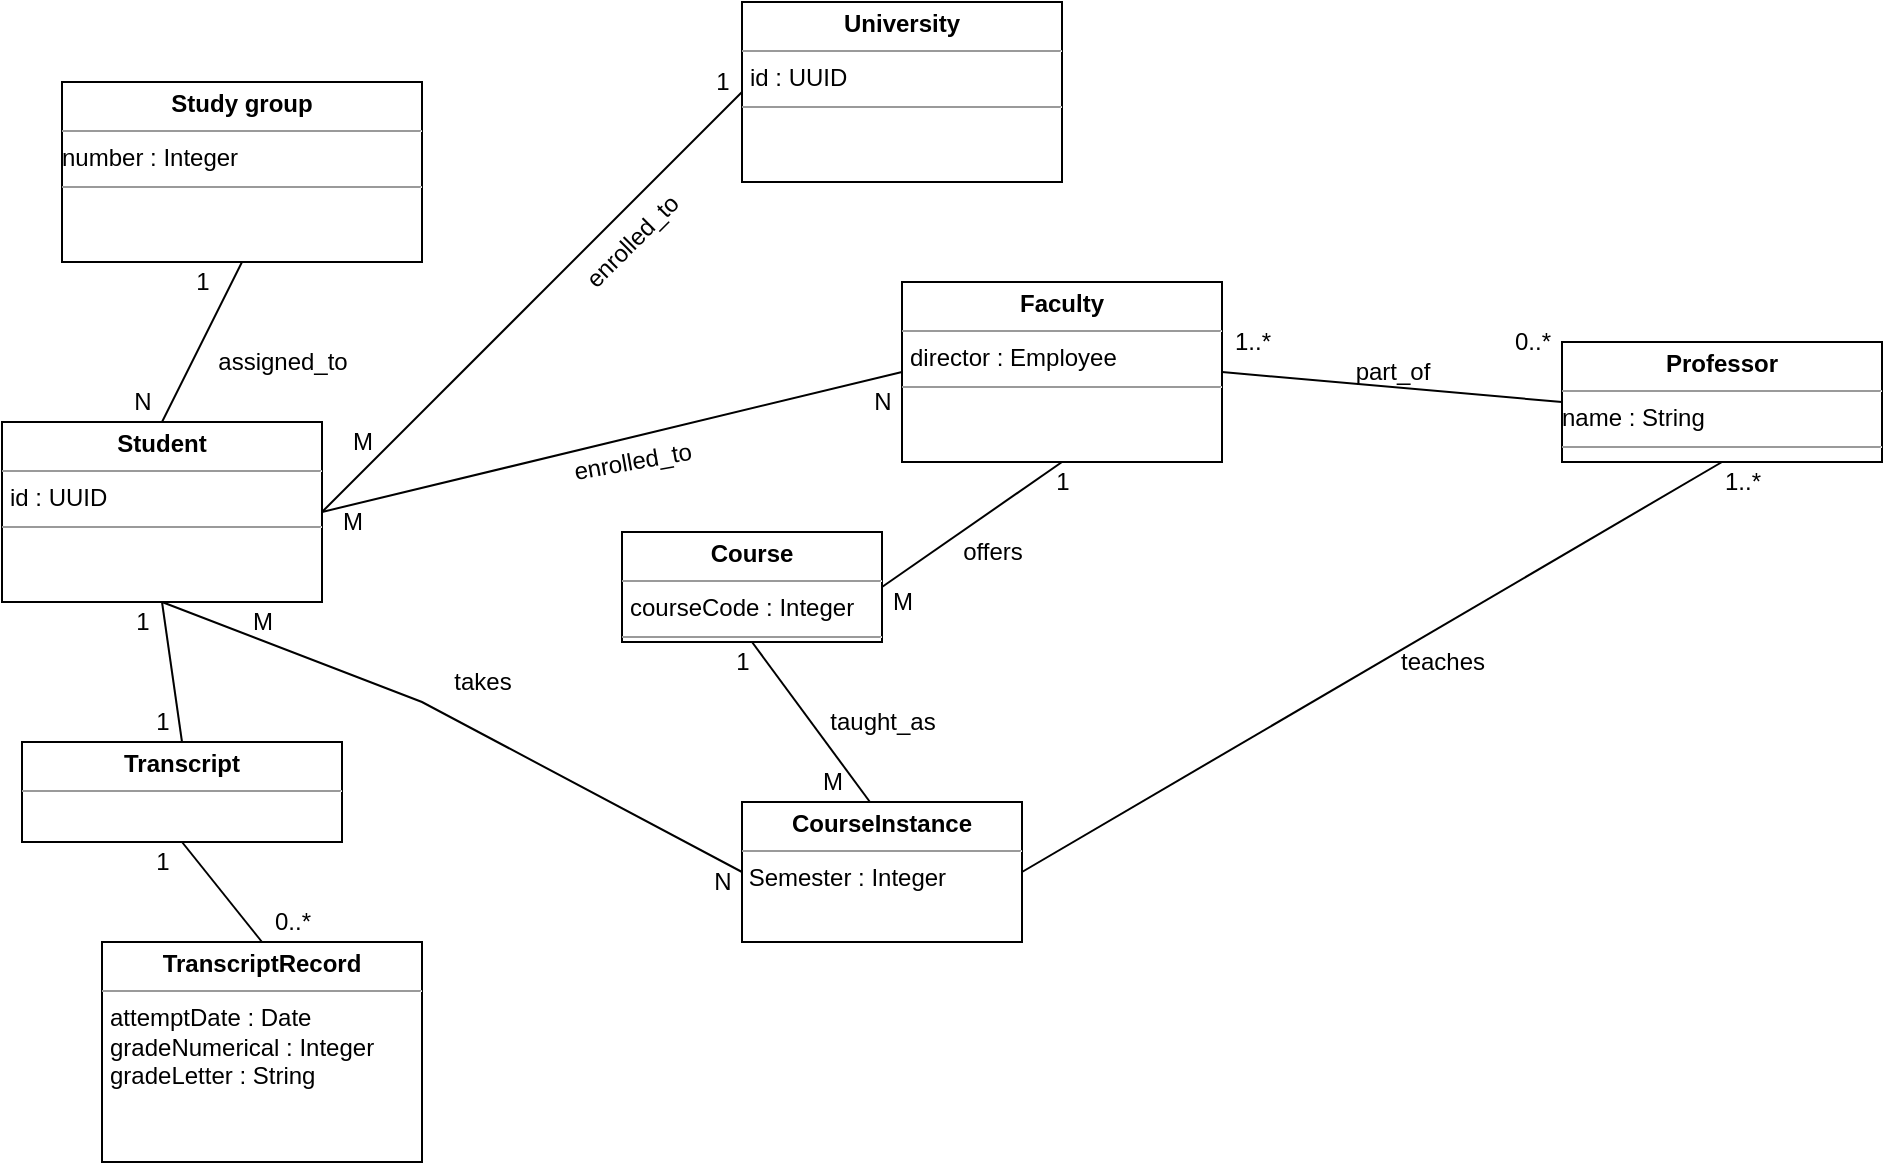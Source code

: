 <mxfile version="17.1.3" type="device"><diagram id="9cEWcVKj41YNigHGCzQx" name="Page-1"><mxGraphModel dx="715" dy="600" grid="1" gridSize="10" guides="1" tooltips="1" connect="1" arrows="1" fold="1" page="1" pageScale="1" pageWidth="850" pageHeight="1100" math="0" shadow="0"><root><mxCell id="0"/><mxCell id="1" parent="0"/><mxCell id="d2n9ZYejVSHWNT5tFtE6-1" value="&lt;p style=&quot;margin: 0px ; margin-top: 4px ; text-align: center&quot;&gt;&lt;b&gt;Student&lt;/b&gt;&lt;br&gt;&lt;/p&gt;&lt;hr size=&quot;1&quot;&gt;&lt;p style=&quot;margin: 0px ; margin-left: 4px&quot;&gt;id : UUID&lt;br&gt;&lt;/p&gt;&lt;hr size=&quot;1&quot;&gt;" style="verticalAlign=top;align=left;overflow=fill;fontSize=12;fontFamily=Helvetica;html=1;" vertex="1" parent="1"><mxGeometry x="130" y="280" width="160" height="90" as="geometry"/></mxCell><mxCell id="d2n9ZYejVSHWNT5tFtE6-2" value="&lt;p style=&quot;margin: 0px ; margin-top: 4px ; text-align: center&quot;&gt;&lt;b&gt;Study group&lt;/b&gt;&lt;br&gt;&lt;/p&gt;&lt;hr size=&quot;1&quot;&gt;number : Integer&lt;br&gt;&lt;hr size=&quot;1&quot;&gt;" style="verticalAlign=top;align=left;overflow=fill;fontSize=12;fontFamily=Helvetica;html=1;" vertex="1" parent="1"><mxGeometry x="160" y="110" width="180" height="90" as="geometry"/></mxCell><mxCell id="d2n9ZYejVSHWNT5tFtE6-4" value="" style="endArrow=none;html=1;rounded=0;exitX=0.5;exitY=0;exitDx=0;exitDy=0;entryX=0.5;entryY=1;entryDx=0;entryDy=0;" edge="1" parent="1" source="d2n9ZYejVSHWNT5tFtE6-1" target="d2n9ZYejVSHWNT5tFtE6-2"><mxGeometry width="50" height="50" relative="1" as="geometry"><mxPoint x="330" y="220" as="sourcePoint"/><mxPoint x="380" y="170" as="targetPoint"/></mxGeometry></mxCell><mxCell id="d2n9ZYejVSHWNT5tFtE6-5" value="assigned_to" style="text;html=1;align=center;verticalAlign=middle;resizable=0;points=[];autosize=1;strokeColor=none;fillColor=none;" vertex="1" parent="1"><mxGeometry x="230" y="240" width="80" height="20" as="geometry"/></mxCell><mxCell id="d2n9ZYejVSHWNT5tFtE6-6" value="&lt;p style=&quot;margin: 0px ; margin-top: 4px ; text-align: center&quot;&gt;&lt;b&gt;University&lt;/b&gt;&lt;br&gt;&lt;/p&gt;&lt;hr size=&quot;1&quot;&gt;&lt;p style=&quot;margin: 0px ; margin-left: 4px&quot;&gt;id : UUID&lt;br&gt;&lt;/p&gt;&lt;hr size=&quot;1&quot;&gt;" style="verticalAlign=top;align=left;overflow=fill;fontSize=12;fontFamily=Helvetica;html=1;" vertex="1" parent="1"><mxGeometry x="500" y="70" width="160" height="90" as="geometry"/></mxCell><mxCell id="d2n9ZYejVSHWNT5tFtE6-7" value="" style="endArrow=none;html=1;rounded=0;exitX=1;exitY=0.5;exitDx=0;exitDy=0;entryX=0;entryY=0.5;entryDx=0;entryDy=0;" edge="1" parent="1" source="d2n9ZYejVSHWNT5tFtE6-1" target="d2n9ZYejVSHWNT5tFtE6-6"><mxGeometry width="50" height="50" relative="1" as="geometry"><mxPoint x="380" y="220" as="sourcePoint"/><mxPoint x="430" y="170" as="targetPoint"/></mxGeometry></mxCell><mxCell id="d2n9ZYejVSHWNT5tFtE6-8" value="enrolled_to" style="text;html=1;align=center;verticalAlign=middle;resizable=0;points=[];autosize=1;strokeColor=none;fillColor=none;rotation=-45;" vertex="1" parent="1"><mxGeometry x="410" y="180" width="70" height="20" as="geometry"/></mxCell><mxCell id="d2n9ZYejVSHWNT5tFtE6-9" value="&lt;p style=&quot;margin: 0px ; margin-top: 4px ; text-align: center&quot;&gt;&lt;b&gt;Faculty&lt;/b&gt;&lt;br&gt;&lt;/p&gt;&lt;hr size=&quot;1&quot;&gt;&lt;p style=&quot;margin: 0px ; margin-left: 4px&quot;&gt;director : Employee&lt;br&gt;&lt;/p&gt;&lt;hr size=&quot;1&quot;&gt;" style="verticalAlign=top;align=left;overflow=fill;fontSize=12;fontFamily=Helvetica;html=1;" vertex="1" parent="1"><mxGeometry x="580" y="210" width="160" height="90" as="geometry"/></mxCell><mxCell id="d2n9ZYejVSHWNT5tFtE6-10" value="&lt;p style=&quot;margin: 0px ; margin-top: 4px ; text-align: center&quot;&gt;&lt;b&gt;Professor&lt;/b&gt;&lt;br&gt;&lt;/p&gt;&lt;hr size=&quot;1&quot;&gt;name : String&lt;br&gt;&lt;hr size=&quot;1&quot;&gt;" style="verticalAlign=top;align=left;overflow=fill;fontSize=12;fontFamily=Helvetica;html=1;" vertex="1" parent="1"><mxGeometry x="910" y="240" width="160" height="60" as="geometry"/></mxCell><mxCell id="d2n9ZYejVSHWNT5tFtE6-11" value="&lt;p style=&quot;margin: 0px ; margin-top: 4px ; text-align: center&quot;&gt;&lt;b&gt;Course&lt;/b&gt;&lt;br&gt;&lt;/p&gt;&lt;hr size=&quot;1&quot;&gt;&lt;p style=&quot;margin: 0px ; margin-left: 4px&quot;&gt;courseCode : Integer&lt;br&gt;&lt;/p&gt;&lt;hr size=&quot;1&quot;&gt;" style="verticalAlign=top;align=left;overflow=fill;fontSize=12;fontFamily=Helvetica;html=1;" vertex="1" parent="1"><mxGeometry x="440" y="335" width="130" height="55" as="geometry"/></mxCell><mxCell id="d2n9ZYejVSHWNT5tFtE6-12" value="" style="endArrow=none;html=1;rounded=0;entryX=0.5;entryY=1;entryDx=0;entryDy=0;exitX=1;exitY=0.5;exitDx=0;exitDy=0;" edge="1" parent="1" source="d2n9ZYejVSHWNT5tFtE6-11" target="d2n9ZYejVSHWNT5tFtE6-9"><mxGeometry width="50" height="50" relative="1" as="geometry"><mxPoint x="570" y="390" as="sourcePoint"/><mxPoint x="580" y="280" as="targetPoint"/></mxGeometry></mxCell><mxCell id="d2n9ZYejVSHWNT5tFtE6-13" value="offers" style="text;html=1;align=center;verticalAlign=middle;resizable=0;points=[];autosize=1;strokeColor=none;fillColor=none;" vertex="1" parent="1"><mxGeometry x="600" y="335" width="50" height="20" as="geometry"/></mxCell><mxCell id="d2n9ZYejVSHWNT5tFtE6-14" value="part_of" style="text;html=1;align=center;verticalAlign=middle;resizable=0;points=[];autosize=1;strokeColor=none;fillColor=none;" vertex="1" parent="1"><mxGeometry x="800" y="245" width="50" height="20" as="geometry"/></mxCell><mxCell id="d2n9ZYejVSHWNT5tFtE6-16" value="" style="endArrow=none;html=1;rounded=0;exitX=1;exitY=0.5;exitDx=0;exitDy=0;entryX=0;entryY=0.5;entryDx=0;entryDy=0;" edge="1" parent="1" source="d2n9ZYejVSHWNT5tFtE6-9" target="d2n9ZYejVSHWNT5tFtE6-10"><mxGeometry width="50" height="50" relative="1" as="geometry"><mxPoint x="860" y="330" as="sourcePoint"/><mxPoint x="910" y="280" as="targetPoint"/></mxGeometry></mxCell><mxCell id="d2n9ZYejVSHWNT5tFtE6-18" value="" style="endArrow=none;html=1;rounded=0;entryX=0.5;entryY=1;entryDx=0;entryDy=0;exitX=1;exitY=0.5;exitDx=0;exitDy=0;" edge="1" parent="1" source="d2n9ZYejVSHWNT5tFtE6-46" target="d2n9ZYejVSHWNT5tFtE6-10"><mxGeometry width="50" height="50" relative="1" as="geometry"><mxPoint x="680" y="420" as="sourcePoint"/><mxPoint x="900" y="330" as="targetPoint"/></mxGeometry></mxCell><mxCell id="d2n9ZYejVSHWNT5tFtE6-19" value="teaches" style="text;html=1;align=center;verticalAlign=middle;resizable=0;points=[];autosize=1;strokeColor=none;fillColor=none;" vertex="1" parent="1"><mxGeometry x="820" y="390" width="60" height="20" as="geometry"/></mxCell><mxCell id="d2n9ZYejVSHWNT5tFtE6-20" value="1" style="text;html=1;align=center;verticalAlign=middle;resizable=0;points=[];autosize=1;strokeColor=none;fillColor=none;" vertex="1" parent="1"><mxGeometry x="650" y="300" width="20" height="20" as="geometry"/></mxCell><mxCell id="d2n9ZYejVSHWNT5tFtE6-21" value="1..*" style="text;html=1;align=center;verticalAlign=middle;resizable=0;points=[];autosize=1;strokeColor=none;fillColor=none;" vertex="1" parent="1"><mxGeometry x="985" y="300" width="30" height="20" as="geometry"/></mxCell><mxCell id="d2n9ZYejVSHWNT5tFtE6-23" value="1..*" style="text;html=1;align=center;verticalAlign=middle;resizable=0;points=[];autosize=1;strokeColor=none;fillColor=none;" vertex="1" parent="1"><mxGeometry x="740" y="230" width="30" height="20" as="geometry"/></mxCell><mxCell id="d2n9ZYejVSHWNT5tFtE6-24" value="0..*" style="text;html=1;align=center;verticalAlign=middle;resizable=0;points=[];autosize=1;strokeColor=none;fillColor=none;" vertex="1" parent="1"><mxGeometry x="880" y="230" width="30" height="20" as="geometry"/></mxCell><mxCell id="d2n9ZYejVSHWNT5tFtE6-26" value="&lt;p style=&quot;margin: 0px ; margin-top: 4px ; text-align: center&quot;&gt;&lt;b&gt;Transcript&lt;/b&gt;&lt;br&gt;&lt;/p&gt;&lt;hr size=&quot;1&quot;&gt;&lt;p style=&quot;margin: 0px ; margin-left: 4px&quot;&gt;&lt;br&gt;&lt;/p&gt;" style="verticalAlign=top;align=left;overflow=fill;fontSize=12;fontFamily=Helvetica;html=1;" vertex="1" parent="1"><mxGeometry x="140" y="440" width="160" height="50" as="geometry"/></mxCell><mxCell id="d2n9ZYejVSHWNT5tFtE6-27" value="" style="endArrow=none;html=1;rounded=0;exitX=1;exitY=0.5;exitDx=0;exitDy=0;entryX=0;entryY=0.5;entryDx=0;entryDy=0;" edge="1" parent="1" source="d2n9ZYejVSHWNT5tFtE6-1" target="d2n9ZYejVSHWNT5tFtE6-9"><mxGeometry width="50" height="50" relative="1" as="geometry"><mxPoint x="320" y="370" as="sourcePoint"/><mxPoint x="370" y="320" as="targetPoint"/></mxGeometry></mxCell><mxCell id="d2n9ZYejVSHWNT5tFtE6-28" value="enrolled_to" style="text;html=1;align=center;verticalAlign=middle;resizable=0;points=[];autosize=1;strokeColor=none;fillColor=none;rotation=-10;" vertex="1" parent="1"><mxGeometry x="410" y="290" width="70" height="20" as="geometry"/></mxCell><mxCell id="d2n9ZYejVSHWNT5tFtE6-31" value="M" style="text;html=1;align=center;verticalAlign=middle;resizable=0;points=[];autosize=1;strokeColor=none;fillColor=none;" vertex="1" parent="1"><mxGeometry x="290" y="320" width="30" height="20" as="geometry"/></mxCell><mxCell id="d2n9ZYejVSHWNT5tFtE6-32" value="N" style="text;html=1;align=center;verticalAlign=middle;resizable=0;points=[];autosize=1;strokeColor=none;fillColor=none;" vertex="1" parent="1"><mxGeometry x="560" y="260" width="20" height="20" as="geometry"/></mxCell><mxCell id="d2n9ZYejVSHWNT5tFtE6-33" value="M" style="text;html=1;align=center;verticalAlign=middle;resizable=0;points=[];autosize=1;strokeColor=none;fillColor=none;" vertex="1" parent="1"><mxGeometry x="295" y="280" width="30" height="20" as="geometry"/></mxCell><mxCell id="d2n9ZYejVSHWNT5tFtE6-34" value="1" style="text;html=1;align=center;verticalAlign=middle;resizable=0;points=[];autosize=1;strokeColor=none;fillColor=none;" vertex="1" parent="1"><mxGeometry x="480" y="100" width="20" height="20" as="geometry"/></mxCell><mxCell id="d2n9ZYejVSHWNT5tFtE6-35" value="N" style="text;html=1;align=center;verticalAlign=middle;resizable=0;points=[];autosize=1;strokeColor=none;fillColor=none;" vertex="1" parent="1"><mxGeometry x="190" y="260" width="20" height="20" as="geometry"/></mxCell><mxCell id="d2n9ZYejVSHWNT5tFtE6-36" value="1" style="text;html=1;align=center;verticalAlign=middle;resizable=0;points=[];autosize=1;strokeColor=none;fillColor=none;" vertex="1" parent="1"><mxGeometry x="220" y="200" width="20" height="20" as="geometry"/></mxCell><mxCell id="d2n9ZYejVSHWNT5tFtE6-39" value="" style="endArrow=none;html=1;rounded=0;exitX=0.5;exitY=1;exitDx=0;exitDy=0;entryX=0;entryY=0.5;entryDx=0;entryDy=0;" edge="1" parent="1" source="d2n9ZYejVSHWNT5tFtE6-1" target="d2n9ZYejVSHWNT5tFtE6-46"><mxGeometry width="50" height="50" relative="1" as="geometry"><mxPoint x="390" y="380" as="sourcePoint"/><mxPoint x="470" y="430" as="targetPoint"/><Array as="points"><mxPoint x="340" y="420"/></Array></mxGeometry></mxCell><mxCell id="d2n9ZYejVSHWNT5tFtE6-40" value="takes" style="text;html=1;align=center;verticalAlign=middle;resizable=0;points=[];autosize=1;strokeColor=none;fillColor=none;" vertex="1" parent="1"><mxGeometry x="350" y="400" width="40" height="20" as="geometry"/></mxCell><mxCell id="d2n9ZYejVSHWNT5tFtE6-41" value="&lt;p style=&quot;margin: 0px ; margin-top: 4px ; text-align: center&quot;&gt;&lt;b&gt;TranscriptRecord&lt;/b&gt;&lt;br&gt;&lt;/p&gt;&lt;hr size=&quot;1&quot;&gt;&lt;p style=&quot;margin: 0px ; margin-left: 4px&quot;&gt;attemptDate : Date&lt;/p&gt;&lt;p style=&quot;margin: 0px ; margin-left: 4px&quot;&gt;gradeNumerical : Integer&lt;/p&gt;&lt;p style=&quot;margin: 0px ; margin-left: 4px&quot;&gt;gradeLetter : String&lt;br&gt;&lt;/p&gt;" style="verticalAlign=top;align=left;overflow=fill;fontSize=12;fontFamily=Helvetica;html=1;" vertex="1" parent="1"><mxGeometry x="180" y="540" width="160" height="110" as="geometry"/></mxCell><mxCell id="d2n9ZYejVSHWNT5tFtE6-42" value="" style="endArrow=none;html=1;rounded=0;entryX=0.5;entryY=1;entryDx=0;entryDy=0;exitX=0.5;exitY=0;exitDx=0;exitDy=0;" edge="1" parent="1" source="d2n9ZYejVSHWNT5tFtE6-41" target="d2n9ZYejVSHWNT5tFtE6-26"><mxGeometry width="50" height="50" relative="1" as="geometry"><mxPoint x="250" y="560" as="sourcePoint"/><mxPoint x="300" y="510" as="targetPoint"/></mxGeometry></mxCell><mxCell id="d2n9ZYejVSHWNT5tFtE6-43" value="" style="endArrow=none;html=1;rounded=0;entryX=0.5;entryY=1;entryDx=0;entryDy=0;exitX=0.5;exitY=0;exitDx=0;exitDy=0;" edge="1" parent="1" source="d2n9ZYejVSHWNT5tFtE6-26" target="d2n9ZYejVSHWNT5tFtE6-1"><mxGeometry width="50" height="50" relative="1" as="geometry"><mxPoint x="390" y="440" as="sourcePoint"/><mxPoint x="440" y="390" as="targetPoint"/></mxGeometry></mxCell><mxCell id="d2n9ZYejVSHWNT5tFtE6-46" value="&lt;p style=&quot;margin: 0px ; margin-top: 4px ; text-align: center&quot;&gt;&lt;b&gt;CourseInstance&lt;/b&gt;&lt;/p&gt;&lt;hr size=&quot;1&quot;&gt;&lt;div style=&quot;height: 2px&quot;&gt;&amp;nbsp;Semester : Integer&lt;br&gt;&lt;/div&gt;" style="verticalAlign=top;align=left;overflow=fill;fontSize=12;fontFamily=Helvetica;html=1;" vertex="1" parent="1"><mxGeometry x="500" y="470" width="140" height="70" as="geometry"/></mxCell><mxCell id="d2n9ZYejVSHWNT5tFtE6-47" value="1" style="text;html=1;align=center;verticalAlign=middle;resizable=0;points=[];autosize=1;strokeColor=none;fillColor=none;" vertex="1" parent="1"><mxGeometry x="190" y="370" width="20" height="20" as="geometry"/></mxCell><mxCell id="d2n9ZYejVSHWNT5tFtE6-48" value="1" style="text;html=1;align=center;verticalAlign=middle;resizable=0;points=[];autosize=1;strokeColor=none;fillColor=none;" vertex="1" parent="1"><mxGeometry x="200" y="420" width="20" height="20" as="geometry"/></mxCell><mxCell id="d2n9ZYejVSHWNT5tFtE6-49" value="1" style="text;html=1;align=center;verticalAlign=middle;resizable=0;points=[];autosize=1;strokeColor=none;fillColor=none;" vertex="1" parent="1"><mxGeometry x="200" y="490" width="20" height="20" as="geometry"/></mxCell><mxCell id="d2n9ZYejVSHWNT5tFtE6-50" value="0..*" style="text;html=1;align=center;verticalAlign=middle;resizable=0;points=[];autosize=1;strokeColor=none;fillColor=none;" vertex="1" parent="1"><mxGeometry x="260" y="520" width="30" height="20" as="geometry"/></mxCell><mxCell id="d2n9ZYejVSHWNT5tFtE6-52" value="" style="endArrow=none;html=1;rounded=0;exitX=0.5;exitY=1;exitDx=0;exitDy=0;entryX=0.457;entryY=0;entryDx=0;entryDy=0;entryPerimeter=0;" edge="1" parent="1" source="d2n9ZYejVSHWNT5tFtE6-11" target="d2n9ZYejVSHWNT5tFtE6-46"><mxGeometry width="50" height="50" relative="1" as="geometry"><mxPoint x="640" y="470" as="sourcePoint"/><mxPoint x="690" y="420" as="targetPoint"/></mxGeometry></mxCell><mxCell id="d2n9ZYejVSHWNT5tFtE6-54" value="taught_as" style="text;html=1;align=center;verticalAlign=middle;resizable=0;points=[];autosize=1;strokeColor=none;fillColor=none;rotation=0;" vertex="1" parent="1"><mxGeometry x="535" y="420" width="70" height="20" as="geometry"/></mxCell><mxCell id="d2n9ZYejVSHWNT5tFtE6-55" value="M" style="text;html=1;align=center;verticalAlign=middle;resizable=0;points=[];autosize=1;strokeColor=none;fillColor=none;" vertex="1" parent="1"><mxGeometry x="245" y="370" width="30" height="20" as="geometry"/></mxCell><mxCell id="d2n9ZYejVSHWNT5tFtE6-56" value="N" style="text;html=1;align=center;verticalAlign=middle;resizable=0;points=[];autosize=1;strokeColor=none;fillColor=none;" vertex="1" parent="1"><mxGeometry x="480" y="500" width="20" height="20" as="geometry"/></mxCell><mxCell id="d2n9ZYejVSHWNT5tFtE6-58" value="M" style="text;html=1;align=center;verticalAlign=middle;resizable=0;points=[];autosize=1;strokeColor=none;fillColor=none;" vertex="1" parent="1"><mxGeometry x="565" y="360" width="30" height="20" as="geometry"/></mxCell><mxCell id="d2n9ZYejVSHWNT5tFtE6-59" value="1" style="text;html=1;align=center;verticalAlign=middle;resizable=0;points=[];autosize=1;strokeColor=none;fillColor=none;" vertex="1" parent="1"><mxGeometry x="490" y="390" width="20" height="20" as="geometry"/></mxCell><mxCell id="d2n9ZYejVSHWNT5tFtE6-60" value="M" style="text;html=1;align=center;verticalAlign=middle;resizable=0;points=[];autosize=1;strokeColor=none;fillColor=none;" vertex="1" parent="1"><mxGeometry x="530" y="450" width="30" height="20" as="geometry"/></mxCell></root></mxGraphModel></diagram></mxfile>